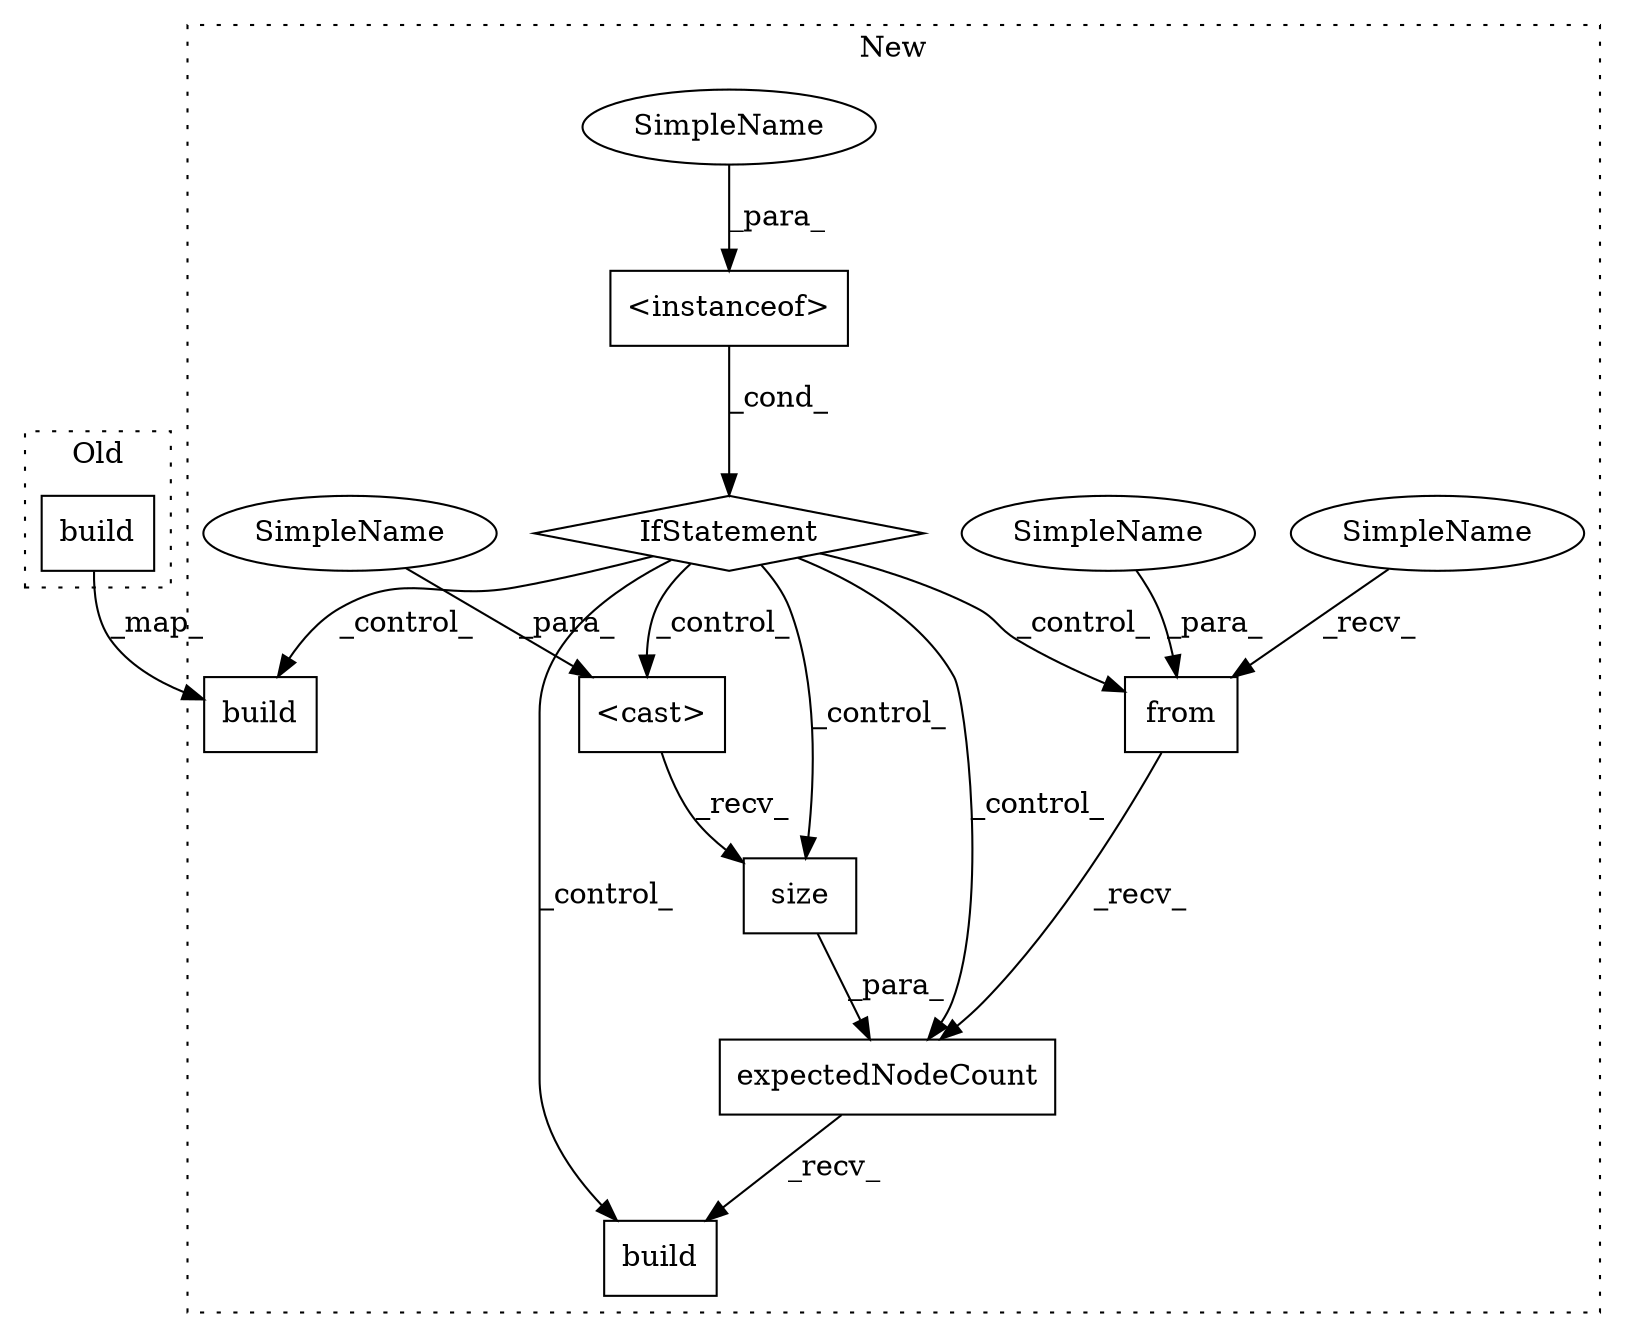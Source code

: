 digraph G {
subgraph cluster0 {
1 [label="build" a="32" s="16864" l="7" shape="box"];
label = "Old";
style="dotted";
}
subgraph cluster1 {
2 [label="build" a="32" s="17001" l="7" shape="box"];
3 [label="IfStatement" a="25" s="16875" l="11" shape="diamond"];
4 [label="<instanceof>" a="62" s="16852" l="12" shape="box"];
5 [label="<cast>" a="11" s="16930" l="13" shape="box"];
6 [label="size" a="32" s="16950" l="6" shape="box"];
7 [label="build" a="32" s="16958" l="7" shape="box"];
8 [label="expectedNodeCount" a="32" s="16911,16956" l="18,1" shape="box"];
9 [label="from" a="32" s="16899,16909" l="5,1" shape="box"];
10 [label="SimpleName" a="42" s="16904" l="5" shape="ellipse"];
11 [label="SimpleName" a="42" s="16886" l="12" shape="ellipse"];
12 [label="SimpleName" a="42" s="16847" l="5" shape="ellipse"];
13 [label="SimpleName" a="42" s="16943" l="5" shape="ellipse"];
label = "New";
style="dotted";
}
1 -> 2 [label="_map_"];
3 -> 8 [label="_control_"];
3 -> 7 [label="_control_"];
3 -> 6 [label="_control_"];
3 -> 9 [label="_control_"];
3 -> 2 [label="_control_"];
3 -> 5 [label="_control_"];
4 -> 3 [label="_cond_"];
5 -> 6 [label="_recv_"];
6 -> 8 [label="_para_"];
8 -> 7 [label="_recv_"];
9 -> 8 [label="_recv_"];
10 -> 9 [label="_para_"];
11 -> 9 [label="_recv_"];
12 -> 4 [label="_para_"];
13 -> 5 [label="_para_"];
}